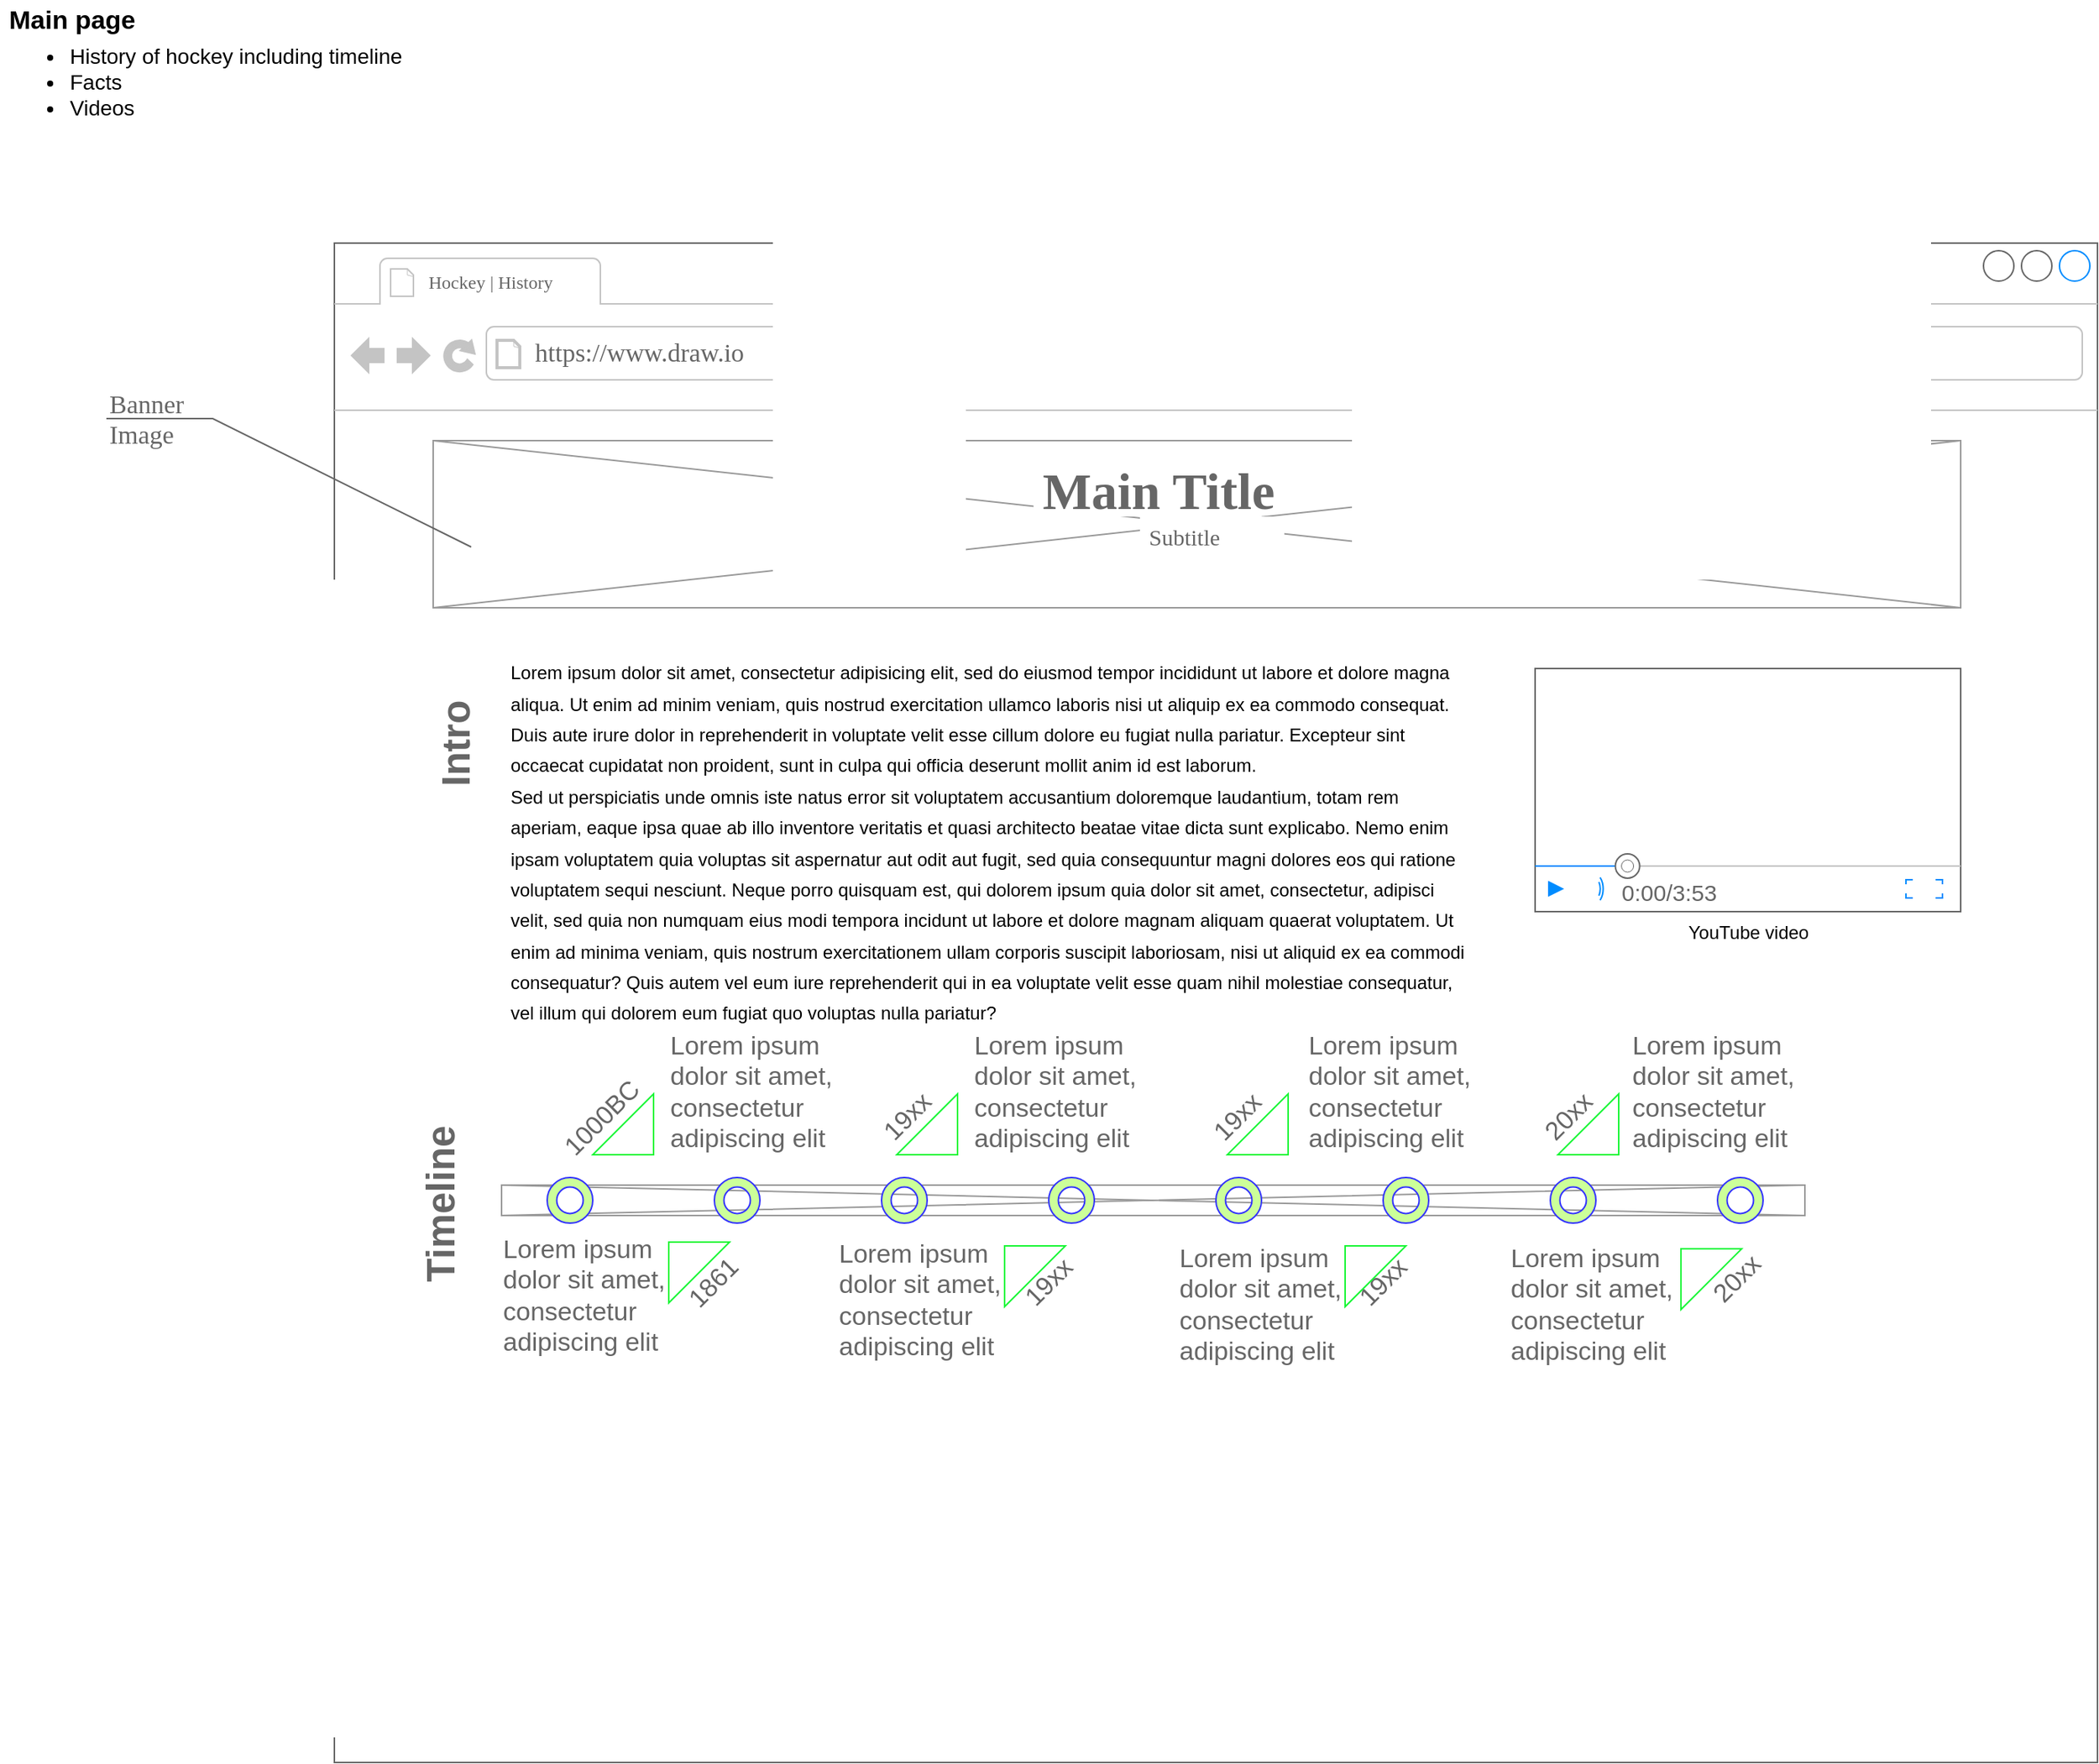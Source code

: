 <mxfile version="17.4.0" type="github" pages="3">
  <diagram id="8nH-adLAOv0M6eSok85y" name="index.html">
    <mxGraphModel dx="3122" dy="1345" grid="1" gridSize="10" guides="1" tooltips="1" connect="1" arrows="1" fold="1" page="1" pageScale="1" pageWidth="827" pageHeight="1169" math="0" shadow="0">
      <root>
        <mxCell id="0" />
        <mxCell id="1" parent="0" />
        <mxCell id="lS0JQyzxnlS5dcJUhoOn-5" value="" style="strokeWidth=1;shadow=0;dashed=0;align=center;html=1;shape=mxgraph.mockup.containers.browserWindow;rSize=0;strokeColor=none;strokeColor2=#008cff;strokeColor3=#c4c4c4;mainText=,;recursiveResize=0;fontFamily=Verdana;" parent="1" vertex="1">
          <mxGeometry x="-540" y="200" width="1160" height="1000" as="geometry" />
        </mxCell>
        <mxCell id="lS0JQyzxnlS5dcJUhoOn-6" value="&lt;font style=&quot;font-size: 12px&quot;&gt;Hockey | History&lt;/font&gt;" style="strokeWidth=1;shadow=0;dashed=0;align=center;html=1;shape=mxgraph.mockup.containers.anchor;fontSize=17;fontColor=#666666;align=left;fontFamily=Verdana;" parent="lS0JQyzxnlS5dcJUhoOn-5" vertex="1">
          <mxGeometry x="60" y="12" width="110" height="26" as="geometry" />
        </mxCell>
        <mxCell id="lS0JQyzxnlS5dcJUhoOn-7" value="https://www.draw.io" style="strokeWidth=1;shadow=0;dashed=0;align=center;html=1;shape=mxgraph.mockup.containers.anchor;rSize=0;fontSize=17;fontColor=#666666;align=left;fontFamily=Verdana;" parent="lS0JQyzxnlS5dcJUhoOn-5" vertex="1">
          <mxGeometry x="130" y="60" width="250" height="26" as="geometry" />
        </mxCell>
        <mxCell id="lS0JQyzxnlS5dcJUhoOn-2" value="" style="verticalLabelPosition=bottom;shadow=0;dashed=0;align=center;html=1;verticalAlign=top;strokeWidth=1;shape=mxgraph.mockup.graphics.simpleIcon;strokeColor=#999999;" parent="lS0JQyzxnlS5dcJUhoOn-5" vertex="1">
          <mxGeometry x="65" y="130" width="1005" height="110" as="geometry" />
        </mxCell>
        <mxCell id="lS0JQyzxnlS5dcJUhoOn-9" value="&lt;h1&gt;Main Title&lt;/h1&gt;" style="strokeWidth=1;shadow=0;dashed=0;align=center;html=1;shape=mxgraph.mockup.text.textBox;fontColor=#666666;align=left;fontSize=17;spacingLeft=4;spacingTop=-3;strokeColor=none;mainText=;fontFamily=Montserrat Alternates;fontSource=https%3A%2F%2Ffonts.googleapis.com%2Fcss%3Ffamily%3DMontserrat%2BAlternates;" parent="lS0JQyzxnlS5dcJUhoOn-5" vertex="1">
          <mxGeometry x="460" y="150" width="150" height="30" as="geometry" />
        </mxCell>
        <mxCell id="lS0JQyzxnlS5dcJUhoOn-10" value="&lt;font style=&quot;font-size: 15px&quot;&gt;Subtitle&lt;/font&gt;" style="strokeWidth=1;shadow=0;dashed=0;align=center;html=1;shape=mxgraph.mockup.text.textBox;fontColor=#666666;align=left;fontSize=17;spacingLeft=4;spacingTop=-3;strokeColor=none;mainText=;fontFamily=Verdana;" parent="lS0JQyzxnlS5dcJUhoOn-5" vertex="1">
          <mxGeometry x="530" y="180" width="95" height="30" as="geometry" />
        </mxCell>
        <mxCell id="_DV4y93HBxbvO4sn7ViW-2" value="" style="verticalLabelPosition=bottom;shadow=0;dashed=0;align=center;html=1;verticalAlign=top;strokeWidth=1;shape=mxgraph.mockup.graphics.simpleIcon;strokeColor=#999999;" parent="lS0JQyzxnlS5dcJUhoOn-5" vertex="1">
          <mxGeometry x="110" y="620" width="857.5" height="20" as="geometry" />
        </mxCell>
        <mxCell id="_DV4y93HBxbvO4sn7ViW-3" value="&lt;h2&gt;Timeline&lt;/h2&gt;" style="strokeWidth=1;shadow=0;dashed=0;align=center;html=1;shape=mxgraph.mockup.text.textBox;fontColor=#666666;align=left;fontSize=17;spacingLeft=4;spacingTop=-3;strokeColor=none;mainText=;rotation=-90;" parent="lS0JQyzxnlS5dcJUhoOn-5" vertex="1">
          <mxGeometry x="-3.75" y="600" width="150" height="30" as="geometry" />
        </mxCell>
        <mxCell id="_DV4y93HBxbvO4sn7ViW-5" value="&lt;span style=&quot;color: rgb(0 , 0 , 0) ; font-size: 12px&quot;&gt;Lorem ipsum dolor sit amet, consectetur adipisicing elit, sed do eiusmod tempor incididunt ut labore et dolore magna aliqua. Ut enim ad minim veniam, quis nostrud exercitation ullamco laboris nisi ut aliquip ex ea commodo consequat. Duis aute irure dolor in reprehenderit in voluptate velit esse cillum dolore eu fugiat nulla pariatur. Excepteur sint occaecat cupidatat non proident, sunt in culpa qui officia deserunt mollit anim id est laborum.&lt;/span&gt;&lt;br style=&quot;color: rgb(0 , 0 , 0) ; font-size: 12px&quot;&gt;&lt;span style=&quot;color: rgb(0 , 0 , 0) ; font-size: 12px&quot;&gt;Sed ut perspiciatis unde omnis iste natus error sit voluptatem accusantium doloremque laudantium, totam rem aperiam, eaque ipsa quae ab illo inventore veritatis et quasi architecto beatae vitae dicta sunt explicabo. Nemo enim ipsam voluptatem quia voluptas sit aspernatur aut odit aut fugit, sed quia consequuntur magni dolores eos qui ratione voluptatem sequi nesciunt. Neque porro quisquam est, qui dolorem ipsum quia dolor sit amet, consectetur, adipisci velit, sed quia non numquam eius modi tempora incidunt ut labore et dolore magnam aliquam quaerat voluptatem. Ut enim ad minima veniam, quis nostrum exercitationem ullam corporis suscipit laboriosam, nisi ut aliquid ex ea commodi consequatur? Quis autem vel eum iure reprehenderit qui in ea voluptate velit esse quam nihil molestiae consequatur, vel illum qui dolorem eum fugiat quo voluptas nulla pariatur?&lt;/span&gt;" style="strokeWidth=1;shadow=0;dashed=0;align=center;html=1;shape=mxgraph.mockup.text.textBox;fontColor=#666666;align=left;fontSize=17;spacingLeft=4;spacingTop=-3;strokeColor=none;mainText=;whiteSpace=wrap;" parent="lS0JQyzxnlS5dcJUhoOn-5" vertex="1">
          <mxGeometry x="110" y="280" width="640" height="230" as="geometry" />
        </mxCell>
        <mxCell id="_DV4y93HBxbvO4sn7ViW-6" value="&lt;h2&gt;Intro&lt;/h2&gt;" style="strokeWidth=1;shadow=0;dashed=0;align=center;html=1;shape=mxgraph.mockup.text.textBox;fontColor=#666666;align=left;fontSize=17;spacingLeft=4;spacingTop=-3;strokeColor=none;mainText=;rotation=-90;" parent="lS0JQyzxnlS5dcJUhoOn-5" vertex="1">
          <mxGeometry x="32.5" y="300" width="97.5" height="30" as="geometry" />
        </mxCell>
        <mxCell id="_DV4y93HBxbvO4sn7ViW-7" value="YouTube video" style="verticalLabelPosition=bottom;shadow=0;dashed=0;align=center;html=1;verticalAlign=top;strokeWidth=1;shape=mxgraph.mockup.containers.videoPlayer;strokeColor=#666666;strokeColor2=#008cff;strokeColor3=#c4c4c4;textColor=#666666;fillColor2=#008cff;barHeight=30;barPos=20;" parent="lS0JQyzxnlS5dcJUhoOn-5" vertex="1">
          <mxGeometry x="790" y="280" width="280" height="160" as="geometry" />
        </mxCell>
        <mxCell id="Vq7wN6k5Lwtrpj-pgbCC-1" value="" style="verticalLabelPosition=bottom;verticalAlign=top;html=1;shape=mxgraph.basic.donut;dx=6.29;strokeColor=#3333FF;fillColor=#CCFF99;" parent="lS0JQyzxnlS5dcJUhoOn-5" vertex="1">
          <mxGeometry x="140" y="615" width="30" height="30" as="geometry" />
        </mxCell>
        <mxCell id="_DV4y93HBxbvO4sn7ViW-10" value="" style="verticalLabelPosition=bottom;verticalAlign=top;html=1;shape=mxgraph.basic.donut;dx=6.29;strokeColor=#3333FF;fillColor=#CCFF99;" parent="lS0JQyzxnlS5dcJUhoOn-5" vertex="1">
          <mxGeometry x="250" y="615" width="30" height="30" as="geometry" />
        </mxCell>
        <mxCell id="Vq7wN6k5Lwtrpj-pgbCC-16" value="1000BC" style="strokeWidth=1;shadow=0;dashed=0;align=center;html=1;shape=mxgraph.mockup.text.textBox;fontColor=#666666;align=left;fontSize=17;spacingLeft=4;spacingTop=-3;strokeColor=none;mainText=;fillColor=none;rotation=-45;" parent="lS0JQyzxnlS5dcJUhoOn-5" vertex="1">
          <mxGeometry x="140" y="560" width="80" height="30" as="geometry" />
        </mxCell>
        <mxCell id="Vq7wN6k5Lwtrpj-pgbCC-17" value="1861" style="strokeWidth=1;shadow=0;dashed=0;align=center;html=1;shape=mxgraph.mockup.text.textBox;fontColor=#666666;align=left;fontSize=17;spacingLeft=4;spacingTop=-3;strokeColor=none;mainText=;fillColor=none;rotation=-45;" parent="lS0JQyzxnlS5dcJUhoOn-5" vertex="1">
          <mxGeometry x="225" y="667.49" width="60" height="30" as="geometry" />
        </mxCell>
        <mxCell id="Vq7wN6k5Lwtrpj-pgbCC-33" value="19xx" style="strokeWidth=1;shadow=0;dashed=0;align=center;html=1;shape=mxgraph.mockup.text.textBox;fontColor=#666666;align=left;fontSize=17;spacingLeft=4;spacingTop=-3;strokeColor=none;mainText=;fillColor=none;rotation=-45;" parent="lS0JQyzxnlS5dcJUhoOn-5" vertex="1">
          <mxGeometry x="350" y="550" width="80" height="30" as="geometry" />
        </mxCell>
        <mxCell id="Vq7wN6k5Lwtrpj-pgbCC-35" value="19xx" style="strokeWidth=1;shadow=0;dashed=0;align=center;html=1;shape=mxgraph.mockup.text.textBox;fontColor=#666666;align=left;fontSize=17;spacingLeft=4;spacingTop=-3;strokeColor=none;mainText=;fillColor=none;rotation=-45;" parent="lS0JQyzxnlS5dcJUhoOn-5" vertex="1">
          <mxGeometry x="447.5" y="667.49" width="50" height="34.39" as="geometry" />
        </mxCell>
        <mxCell id="Vq7wN6k5Lwtrpj-pgbCC-38" value="&lt;span&gt;Lorem ipsum dolor sit amet, consectetur adipiscing elit&lt;/span&gt;" style="strokeWidth=1;shadow=0;dashed=0;align=center;html=1;shape=mxgraph.mockup.text.textBox;fontColor=#666666;align=left;fontSize=17;spacingLeft=4;spacingTop=-3;strokeColor=none;mainText=;fillColor=none;whiteSpace=wrap;gradientColor=#19FFFF;" parent="lS0JQyzxnlS5dcJUhoOn-5" vertex="1">
          <mxGeometry x="215" y="520" width="115" height="80" as="geometry" />
        </mxCell>
        <mxCell id="Vq7wN6k5Lwtrpj-pgbCC-40" value="&lt;span&gt;Lorem ipsum dolor sit amet, consectetur adipiscing elit&lt;/span&gt;" style="strokeWidth=1;shadow=0;dashed=0;align=right;html=1;shape=mxgraph.mockup.text.textBox;fontColor=#666666;align=left;fontSize=17;spacingLeft=4;spacingTop=-3;strokeColor=none;mainText=;fillColor=none;whiteSpace=wrap;gradientColor=#19FFFF;" parent="lS0JQyzxnlS5dcJUhoOn-5" vertex="1">
          <mxGeometry x="105" y="654.97" width="115" height="80" as="geometry" />
        </mxCell>
        <mxCell id="Vq7wN6k5Lwtrpj-pgbCC-41" value="&lt;span&gt;Lorem ipsum dolor sit amet, consectetur adipiscing elit&lt;/span&gt;" style="strokeWidth=1;shadow=0;dashed=0;align=center;html=1;shape=mxgraph.mockup.text.textBox;fontColor=#666666;align=left;fontSize=17;spacingLeft=4;spacingTop=-3;strokeColor=none;mainText=;fillColor=none;whiteSpace=wrap;gradientColor=#19FFFF;" parent="lS0JQyzxnlS5dcJUhoOn-5" vertex="1">
          <mxGeometry x="325.94" y="657.49" width="115" height="80" as="geometry" />
        </mxCell>
        <mxCell id="Vq7wN6k5Lwtrpj-pgbCC-42" value="&lt;span&gt;Lorem ipsum dolor sit amet, consectetur adipiscing elit&lt;/span&gt;" style="strokeWidth=1;shadow=0;dashed=0;align=center;html=1;shape=mxgraph.mockup.text.textBox;fontColor=#666666;align=left;fontSize=17;spacingLeft=4;spacingTop=-3;strokeColor=none;mainText=;fillColor=none;whiteSpace=wrap;gradientColor=#19FFFF;" parent="lS0JQyzxnlS5dcJUhoOn-5" vertex="1">
          <mxGeometry x="415" y="520" width="115" height="80" as="geometry" />
        </mxCell>
        <mxCell id="Vq7wN6k5Lwtrpj-pgbCC-43" value="19xx" style="strokeWidth=1;shadow=0;dashed=0;align=center;html=1;shape=mxgraph.mockup.text.textBox;fontColor=#666666;align=left;fontSize=17;spacingLeft=4;spacingTop=-3;strokeColor=none;mainText=;fillColor=none;rotation=-45;" parent="lS0JQyzxnlS5dcJUhoOn-5" vertex="1">
          <mxGeometry x="567.5" y="550" width="80" height="30" as="geometry" />
        </mxCell>
        <mxCell id="Vq7wN6k5Lwtrpj-pgbCC-44" value="&lt;span&gt;Lorem ipsum dolor sit amet, consectetur adipiscing elit&lt;/span&gt;" style="strokeWidth=1;shadow=0;dashed=0;align=center;html=1;shape=mxgraph.mockup.text.textBox;fontColor=#666666;align=left;fontSize=17;spacingLeft=4;spacingTop=-3;strokeColor=none;mainText=;fillColor=none;whiteSpace=wrap;gradientColor=#19FFFF;" parent="lS0JQyzxnlS5dcJUhoOn-5" vertex="1">
          <mxGeometry x="635" y="520" width="115" height="80" as="geometry" />
        </mxCell>
        <mxCell id="Vq7wN6k5Lwtrpj-pgbCC-45" value="20xx" style="strokeWidth=1;shadow=0;dashed=0;align=center;html=1;shape=mxgraph.mockup.text.textBox;fontColor=#666666;align=left;fontSize=17;spacingLeft=4;spacingTop=-3;strokeColor=none;mainText=;fillColor=none;rotation=-45;" parent="lS0JQyzxnlS5dcJUhoOn-5" vertex="1">
          <mxGeometry x="785" y="550" width="80" height="30" as="geometry" />
        </mxCell>
        <mxCell id="Vq7wN6k5Lwtrpj-pgbCC-46" value="&lt;span&gt;Lorem ipsum dolor sit amet, consectetur adipiscing elit&lt;/span&gt;" style="strokeWidth=1;shadow=0;dashed=0;align=center;html=1;shape=mxgraph.mockup.text.textBox;fontColor=#666666;align=left;fontSize=17;spacingLeft=4;spacingTop=-3;strokeColor=none;mainText=;fillColor=none;whiteSpace=wrap;gradientColor=#19FFFF;" parent="lS0JQyzxnlS5dcJUhoOn-5" vertex="1">
          <mxGeometry x="848.44" y="520" width="115" height="80" as="geometry" />
        </mxCell>
        <mxCell id="Vq7wN6k5Lwtrpj-pgbCC-47" value="&lt;span&gt;Lorem ipsum dolor sit amet, consectetur adipiscing elit&lt;/span&gt;" style="strokeWidth=1;shadow=0;dashed=0;align=center;html=1;shape=mxgraph.mockup.text.textBox;fontColor=#666666;align=left;fontSize=17;spacingLeft=4;spacingTop=-3;strokeColor=none;mainText=;fillColor=none;whiteSpace=wrap;gradientColor=#19FFFF;" parent="lS0JQyzxnlS5dcJUhoOn-5" vertex="1">
          <mxGeometry x="550" y="660" width="115" height="80" as="geometry" />
        </mxCell>
        <mxCell id="Vq7wN6k5Lwtrpj-pgbCC-48" value="19xx" style="strokeWidth=1;shadow=0;dashed=0;align=center;html=1;shape=mxgraph.mockup.text.textBox;fontColor=#666666;align=left;fontSize=17;spacingLeft=4;spacingTop=-3;strokeColor=none;mainText=;fillColor=none;rotation=-45;" parent="lS0JQyzxnlS5dcJUhoOn-5" vertex="1">
          <mxGeometry x="667.5" y="667.49" width="50" height="34.39" as="geometry" />
        </mxCell>
        <mxCell id="Vq7wN6k5Lwtrpj-pgbCC-49" value="&lt;span&gt;Lorem ipsum dolor sit amet, consectetur adipiscing elit&lt;/span&gt;" style="strokeWidth=1;shadow=0;dashed=0;align=center;html=1;shape=mxgraph.mockup.text.textBox;fontColor=#666666;align=left;fontSize=17;spacingLeft=4;spacingTop=-3;strokeColor=none;mainText=;fillColor=none;whiteSpace=wrap;gradientColor=#19FFFF;" parent="lS0JQyzxnlS5dcJUhoOn-5" vertex="1">
          <mxGeometry x="767.5" y="660" width="115" height="80" as="geometry" />
        </mxCell>
        <mxCell id="Vq7wN6k5Lwtrpj-pgbCC-50" value="20xx" style="strokeWidth=1;shadow=0;dashed=0;align=center;html=1;shape=mxgraph.mockup.text.textBox;fontColor=#666666;align=left;fontSize=17;spacingLeft=4;spacingTop=-3;strokeColor=none;mainText=;fillColor=none;rotation=-45;" parent="lS0JQyzxnlS5dcJUhoOn-5" vertex="1">
          <mxGeometry x="900" y="665.61" width="50" height="34.39" as="geometry" />
        </mxCell>
        <mxCell id="Vq7wN6k5Lwtrpj-pgbCC-52" value="" style="verticalLabelPosition=bottom;verticalAlign=top;html=1;shape=mxgraph.basic.orthogonal_triangle;strokeColor=#19F636;fillColor=none;gradientColor=#19FFFF;rotation=-90;" parent="lS0JQyzxnlS5dcJUhoOn-5" vertex="1">
          <mxGeometry x="170" y="560" width="40" height="40" as="geometry" />
        </mxCell>
        <mxCell id="Vq7wN6k5Lwtrpj-pgbCC-53" value="" style="verticalLabelPosition=bottom;verticalAlign=top;html=1;shape=mxgraph.basic.orthogonal_triangle;strokeColor=#19F636;fillColor=none;gradientColor=#19FFFF;rotation=-90;" parent="lS0JQyzxnlS5dcJUhoOn-5" vertex="1">
          <mxGeometry x="370" y="560" width="40" height="40" as="geometry" />
        </mxCell>
        <mxCell id="Vq7wN6k5Lwtrpj-pgbCC-54" value="" style="verticalLabelPosition=bottom;verticalAlign=top;html=1;shape=mxgraph.basic.orthogonal_triangle;strokeColor=#19F636;fillColor=none;gradientColor=#19FFFF;rotation=-90;" parent="lS0JQyzxnlS5dcJUhoOn-5" vertex="1">
          <mxGeometry x="587.5" y="560" width="40" height="40" as="geometry" />
        </mxCell>
        <mxCell id="Vq7wN6k5Lwtrpj-pgbCC-55" value="" style="verticalLabelPosition=bottom;verticalAlign=top;html=1;shape=mxgraph.basic.orthogonal_triangle;strokeColor=#19F636;fillColor=none;gradientColor=#19FFFF;rotation=-90;" parent="lS0JQyzxnlS5dcJUhoOn-5" vertex="1">
          <mxGeometry x="805" y="560" width="40" height="40" as="geometry" />
        </mxCell>
        <mxCell id="Vq7wN6k5Lwtrpj-pgbCC-56" value="" style="verticalLabelPosition=bottom;verticalAlign=top;html=1;shape=mxgraph.basic.orthogonal_triangle;strokeColor=#19F636;fillColor=none;gradientColor=#19FFFF;rotation=90;" parent="lS0JQyzxnlS5dcJUhoOn-5" vertex="1">
          <mxGeometry x="220" y="657.49" width="40" height="40" as="geometry" />
        </mxCell>
        <mxCell id="Vq7wN6k5Lwtrpj-pgbCC-58" value="" style="verticalLabelPosition=bottom;verticalAlign=top;html=1;shape=mxgraph.basic.orthogonal_triangle;strokeColor=#19F636;fillColor=none;gradientColor=#19FFFF;rotation=90;" parent="lS0JQyzxnlS5dcJUhoOn-5" vertex="1">
          <mxGeometry x="440.94" y="660" width="40" height="40" as="geometry" />
        </mxCell>
        <mxCell id="Vq7wN6k5Lwtrpj-pgbCC-59" value="" style="verticalLabelPosition=bottom;verticalAlign=top;html=1;shape=mxgraph.basic.orthogonal_triangle;strokeColor=#19F636;fillColor=none;gradientColor=#19FFFF;rotation=90;" parent="lS0JQyzxnlS5dcJUhoOn-5" vertex="1">
          <mxGeometry x="665" y="660" width="40" height="40" as="geometry" />
        </mxCell>
        <mxCell id="Vq7wN6k5Lwtrpj-pgbCC-60" value="" style="verticalLabelPosition=bottom;verticalAlign=top;html=1;shape=mxgraph.basic.orthogonal_triangle;strokeColor=#19F636;fillColor=none;gradientColor=#19FFFF;rotation=90;" parent="lS0JQyzxnlS5dcJUhoOn-5" vertex="1">
          <mxGeometry x="885.94" y="661.88" width="40" height="40" as="geometry" />
        </mxCell>
        <mxCell id="lS0JQyzxnlS5dcJUhoOn-8" value="Banner&lt;br&gt;Image" style="strokeWidth=1;shadow=0;dashed=0;align=center;html=1;shape=mxgraph.mockup.text.callout;linkText=;textSize=17;textColor=#666666;callDir=NW;callStyle=line;fontSize=17;fontColor=#666666;align=left;verticalAlign=top;strokeColor=#666666;fontFamily=Verdana;" parent="1" vertex="1">
          <mxGeometry x="-690" y="290" width="240" height="110" as="geometry" />
        </mxCell>
        <mxCell id="pFQr3TKwE8AE9kj7NU_g-1" value="&lt;b&gt;&lt;font color=&quot;#000000&quot;&gt;Main page&lt;/font&gt;&lt;/b&gt;" style="strokeWidth=1;shadow=0;dashed=0;align=center;html=1;shape=mxgraph.mockup.text.textBox;fontColor=#666666;align=left;fontSize=17;spacingLeft=4;spacingTop=-3;strokeColor=none;mainText=" parent="1" vertex="1">
          <mxGeometry x="-760" y="40" width="150" height="30" as="geometry" />
        </mxCell>
        <mxCell id="8r5M_L36HyFQbFAAj_BB-1" value="&lt;ul style=&quot;font-size: 14px&quot;&gt;&lt;li&gt;History of hockey including timeline&lt;/li&gt;&lt;li&gt;Facts&amp;nbsp;&lt;/li&gt;&lt;li&gt;Videos&lt;/li&gt;&lt;/ul&gt;" style="strokeWidth=1;shadow=0;dashed=0;align=center;html=1;shape=mxgraph.mockup.text.textBox;fontColor=#000000;align=left;fontSize=17;spacingLeft=4;spacingTop=-3;strokeColor=none;mainText=" parent="1" vertex="1">
          <mxGeometry x="-760" y="80" width="150" height="30" as="geometry" />
        </mxCell>
        <mxCell id="Vq7wN6k5Lwtrpj-pgbCC-3" value="" style="verticalLabelPosition=bottom;verticalAlign=top;html=1;shape=mxgraph.basic.donut;dx=6.29;strokeColor=#3333FF;fillColor=#CCFF99;" parent="1" vertex="1">
          <mxGeometry x="-180" y="815" width="30" height="30" as="geometry" />
        </mxCell>
        <mxCell id="Vq7wN6k5Lwtrpj-pgbCC-5" value="" style="verticalLabelPosition=bottom;verticalAlign=top;html=1;shape=mxgraph.basic.donut;dx=6.29;strokeColor=#3333FF;fillColor=#CCFF99;" parent="1" vertex="1">
          <mxGeometry x="-70" y="815" width="30" height="30" as="geometry" />
        </mxCell>
        <mxCell id="Vq7wN6k5Lwtrpj-pgbCC-7" value="" style="verticalLabelPosition=bottom;verticalAlign=top;html=1;shape=mxgraph.basic.donut;dx=6.29;strokeColor=#3333FF;fillColor=#CCFF99;" parent="1" vertex="1">
          <mxGeometry x="40" y="815" width="30" height="30" as="geometry" />
        </mxCell>
        <mxCell id="Vq7wN6k5Lwtrpj-pgbCC-9" value="" style="verticalLabelPosition=bottom;verticalAlign=top;html=1;shape=mxgraph.basic.donut;dx=6.29;strokeColor=#3333FF;fillColor=#CCFF99;" parent="1" vertex="1">
          <mxGeometry x="150" y="815" width="30" height="30" as="geometry" />
        </mxCell>
        <mxCell id="Vq7wN6k5Lwtrpj-pgbCC-11" value="" style="verticalLabelPosition=bottom;verticalAlign=top;html=1;shape=mxgraph.basic.donut;dx=6.29;strokeColor=#3333FF;fillColor=#CCFF99;" parent="1" vertex="1">
          <mxGeometry x="260" y="815" width="30" height="30" as="geometry" />
        </mxCell>
        <mxCell id="Vq7wN6k5Lwtrpj-pgbCC-13" value="" style="verticalLabelPosition=bottom;verticalAlign=top;html=1;shape=mxgraph.basic.donut;dx=6.29;strokeColor=#3333FF;fillColor=#CCFF99;" parent="1" vertex="1">
          <mxGeometry x="370" y="815" width="30" height="30" as="geometry" />
        </mxCell>
      </root>
    </mxGraphModel>
  </diagram>
  <diagram id="6LIQ0Oh_Yhucuo4s8fjb" name="ireland.html">
    <mxGraphModel dx="2089" dy="740" grid="1" gridSize="10" guides="1" tooltips="1" connect="1" arrows="1" fold="1" page="1" pageScale="1" pageWidth="827" pageHeight="1169" math="0" shadow="0">
      <root>
        <mxCell id="0" />
        <mxCell id="1" parent="0" />
        <mxCell id="1Xi78duEf_SRkK55Yz3g-1" value="" style="strokeWidth=1;shadow=0;dashed=0;align=center;html=1;shape=mxgraph.mockup.containers.browserWindow;rSize=0;strokeColor=none;strokeColor2=#008cff;strokeColor3=#c4c4c4;mainText=,;recursiveResize=0;fontFamily=Verdana;" parent="1" vertex="1">
          <mxGeometry x="-540" y="220" width="1160" height="750" as="geometry" />
        </mxCell>
        <mxCell id="1Xi78duEf_SRkK55Yz3g-2" value="&lt;font style=&quot;font-size: 12px&quot;&gt;Hockey | Ireland&lt;/font&gt;" style="strokeWidth=1;shadow=0;dashed=0;align=center;html=1;shape=mxgraph.mockup.containers.anchor;fontSize=17;fontColor=#666666;align=left;fontFamily=Verdana;" parent="1Xi78duEf_SRkK55Yz3g-1" vertex="1">
          <mxGeometry x="60" y="12" width="110" height="26" as="geometry" />
        </mxCell>
        <mxCell id="1Xi78duEf_SRkK55Yz3g-3" value="https://www.draw.io" style="strokeWidth=1;shadow=0;dashed=0;align=center;html=1;shape=mxgraph.mockup.containers.anchor;rSize=0;fontSize=17;fontColor=#666666;align=left;fontFamily=Verdana;" parent="1Xi78duEf_SRkK55Yz3g-1" vertex="1">
          <mxGeometry x="130" y="60" width="250" height="26" as="geometry" />
        </mxCell>
        <mxCell id="1Xi78duEf_SRkK55Yz3g-4" value="" style="verticalLabelPosition=bottom;shadow=0;dashed=0;align=center;html=1;verticalAlign=top;strokeWidth=1;shape=mxgraph.mockup.graphics.simpleIcon;strokeColor=#999999;" parent="1Xi78duEf_SRkK55Yz3g-1" vertex="1">
          <mxGeometry x="65" y="130" width="1005" height="110" as="geometry" />
        </mxCell>
        <mxCell id="1Xi78duEf_SRkK55Yz3g-5" value="Main Title" style="strokeWidth=1;shadow=0;dashed=0;align=center;html=1;shape=mxgraph.mockup.text.textBox;fontColor=#666666;align=left;fontSize=17;spacingLeft=4;spacingTop=-3;strokeColor=none;mainText=;fontFamily=Verdana;" parent="1Xi78duEf_SRkK55Yz3g-1" vertex="1">
          <mxGeometry x="510" y="150" width="100" height="30" as="geometry" />
        </mxCell>
        <mxCell id="1Xi78duEf_SRkK55Yz3g-6" value="&lt;font style=&quot;font-size: 15px&quot;&gt;Subtitle&lt;/font&gt;" style="strokeWidth=1;shadow=0;dashed=0;align=center;html=1;shape=mxgraph.mockup.text.textBox;fontColor=#666666;align=left;fontSize=17;spacingLeft=4;spacingTop=-3;strokeColor=none;mainText=;fontFamily=Verdana;" parent="1Xi78duEf_SRkK55Yz3g-1" vertex="1">
          <mxGeometry x="520" y="180" width="105" height="30" as="geometry" />
        </mxCell>
        <mxCell id="1Xi78duEf_SRkK55Yz3g-7" value="Banner&lt;br&gt;Image" style="strokeWidth=1;shadow=0;dashed=0;align=center;html=1;shape=mxgraph.mockup.text.callout;linkText=;textSize=17;textColor=#666666;callDir=NW;callStyle=line;fontSize=17;fontColor=#666666;align=left;verticalAlign=top;strokeColor=#666666;fontFamily=Verdana;" parent="1" vertex="1">
          <mxGeometry x="-690" y="290" width="240" height="110" as="geometry" />
        </mxCell>
        <mxCell id="EhIP7xvMSSnnn1oHaPS0-1" value="&lt;b&gt;&lt;font color=&quot;#000000&quot;&gt;Ireland-specific page&lt;/font&gt;&lt;/b&gt;" style="strokeWidth=1;shadow=0;dashed=0;align=center;html=1;shape=mxgraph.mockup.text.textBox;fontColor=#666666;align=left;fontSize=17;spacingLeft=4;spacingTop=-3;strokeColor=none;mainText=" parent="1" vertex="1">
          <mxGeometry x="-760" y="40" width="150" height="30" as="geometry" />
        </mxCell>
        <mxCell id="hsfocFUbdbFoDbfEC-pu-1" value="&lt;ul style=&quot;font-size: 14px&quot;&gt;&lt;li&gt;Interesting facts regarding Irish hockey&lt;/li&gt;&lt;/ul&gt;" style="strokeWidth=1;shadow=0;dashed=0;align=center;html=1;shape=mxgraph.mockup.text.textBox;fontColor=#000000;align=left;fontSize=17;spacingLeft=4;spacingTop=-3;strokeColor=none;mainText=" parent="1" vertex="1">
          <mxGeometry x="-760" y="80" width="150" height="30" as="geometry" />
        </mxCell>
      </root>
    </mxGraphModel>
  </diagram>
  <diagram name="resources.html" id="hCc4rgPqJH8QpYUVkqhM">
    <mxGraphModel dx="2089" dy="740" grid="1" gridSize="10" guides="1" tooltips="1" connect="1" arrows="1" fold="1" page="1" pageScale="1" pageWidth="827" pageHeight="1169" math="0" shadow="0">
      <root>
        <mxCell id="KBzY5KJ9VlvMmLMHG7pH-0" />
        <mxCell id="KBzY5KJ9VlvMmLMHG7pH-1" parent="KBzY5KJ9VlvMmLMHG7pH-0" />
        <mxCell id="KBzY5KJ9VlvMmLMHG7pH-2" value="" style="strokeWidth=1;shadow=0;dashed=0;align=center;html=1;shape=mxgraph.mockup.containers.browserWindow;rSize=0;strokeColor=none;strokeColor2=#008cff;strokeColor3=#c4c4c4;mainText=,;recursiveResize=0;fontFamily=Verdana;" parent="KBzY5KJ9VlvMmLMHG7pH-1" vertex="1">
          <mxGeometry x="-540" y="220" width="1160" height="750" as="geometry" />
        </mxCell>
        <mxCell id="KBzY5KJ9VlvMmLMHG7pH-3" value="&lt;font style=&quot;font-size: 12px&quot;&gt;Hockey | Ireland&lt;/font&gt;" style="strokeWidth=1;shadow=0;dashed=0;align=center;html=1;shape=mxgraph.mockup.containers.anchor;fontSize=17;fontColor=#666666;align=left;fontFamily=Verdana;" parent="KBzY5KJ9VlvMmLMHG7pH-2" vertex="1">
          <mxGeometry x="60" y="12" width="110" height="26" as="geometry" />
        </mxCell>
        <mxCell id="KBzY5KJ9VlvMmLMHG7pH-4" value="https://www.draw.io" style="strokeWidth=1;shadow=0;dashed=0;align=center;html=1;shape=mxgraph.mockup.containers.anchor;rSize=0;fontSize=17;fontColor=#666666;align=left;fontFamily=Verdana;" parent="KBzY5KJ9VlvMmLMHG7pH-2" vertex="1">
          <mxGeometry x="130" y="60" width="250" height="26" as="geometry" />
        </mxCell>
        <mxCell id="KBzY5KJ9VlvMmLMHG7pH-5" value="" style="verticalLabelPosition=bottom;shadow=0;dashed=0;align=center;html=1;verticalAlign=top;strokeWidth=1;shape=mxgraph.mockup.graphics.simpleIcon;strokeColor=#999999;" parent="KBzY5KJ9VlvMmLMHG7pH-2" vertex="1">
          <mxGeometry x="65" y="130" width="1005" height="110" as="geometry" />
        </mxCell>
        <mxCell id="KBzY5KJ9VlvMmLMHG7pH-6" value="Main Title" style="strokeWidth=1;shadow=0;dashed=0;align=center;html=1;shape=mxgraph.mockup.text.textBox;fontColor=#666666;align=left;fontSize=17;spacingLeft=4;spacingTop=-3;strokeColor=none;mainText=;fontFamily=Verdana;" parent="KBzY5KJ9VlvMmLMHG7pH-2" vertex="1">
          <mxGeometry x="510" y="150" width="100" height="30" as="geometry" />
        </mxCell>
        <mxCell id="KBzY5KJ9VlvMmLMHG7pH-7" value="&lt;font style=&quot;font-size: 15px&quot;&gt;Subtitle&lt;/font&gt;" style="strokeWidth=1;shadow=0;dashed=0;align=center;html=1;shape=mxgraph.mockup.text.textBox;fontColor=#666666;align=left;fontSize=17;spacingLeft=4;spacingTop=-3;strokeColor=none;mainText=;fontFamily=Verdana;" parent="KBzY5KJ9VlvMmLMHG7pH-2" vertex="1">
          <mxGeometry x="520" y="180" width="105" height="30" as="geometry" />
        </mxCell>
        <mxCell id="KBzY5KJ9VlvMmLMHG7pH-8" value="Banner&lt;br&gt;Image" style="strokeWidth=1;shadow=0;dashed=0;align=center;html=1;shape=mxgraph.mockup.text.callout;linkText=;textSize=17;textColor=#666666;callDir=NW;callStyle=line;fontSize=17;fontColor=#666666;align=left;verticalAlign=top;strokeColor=#666666;fontFamily=Verdana;" parent="KBzY5KJ9VlvMmLMHG7pH-1" vertex="1">
          <mxGeometry x="-690" y="290" width="240" height="110" as="geometry" />
        </mxCell>
        <mxCell id="X_3qLDNzdg7j5lhIgN22-0" value="&lt;b&gt;&lt;font color=&quot;#000000&quot;&gt;Resources page&lt;/font&gt;&lt;/b&gt;" style="strokeWidth=1;shadow=0;dashed=0;align=center;html=1;shape=mxgraph.mockup.text.textBox;fontColor=#666666;align=left;fontSize=17;spacingLeft=4;spacingTop=-3;strokeColor=none;mainText=" parent="KBzY5KJ9VlvMmLMHG7pH-1" vertex="1">
          <mxGeometry x="-760" y="40" width="150" height="30" as="geometry" />
        </mxCell>
        <mxCell id="0z3HysCRgLaCs4M2rw0F-0" value="&lt;ul style=&quot;font-size: 14px&quot;&gt;&lt;li&gt;Link to organisations - international&amp;nbsp;&amp;amp; Irish&lt;/li&gt;&lt;li&gt;Link to rules&lt;/li&gt;&lt;/ul&gt;" style="strokeWidth=1;shadow=0;dashed=0;align=center;html=1;shape=mxgraph.mockup.text.textBox;fontColor=#000000;align=left;fontSize=17;spacingLeft=4;spacingTop=-3;strokeColor=none;mainText=" parent="KBzY5KJ9VlvMmLMHG7pH-1" vertex="1">
          <mxGeometry x="-760" y="80" width="150" height="30" as="geometry" />
        </mxCell>
      </root>
    </mxGraphModel>
  </diagram>
</mxfile>
